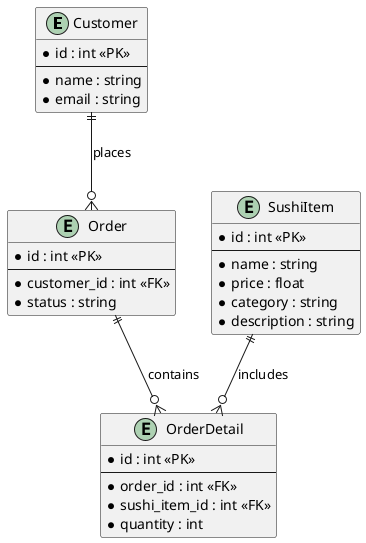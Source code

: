 @startuml ERD

entity "Customer" {
  * id : int <<PK>>
  --
  * name : string
  * email : string
}

entity "SushiItem" {
  * id : int <<PK>>
  --
  * name : string
  * price : float
  * category : string
  * description : string
}

entity "Order" {
  * id : int <<PK>>
  --
  * customer_id : int <<FK>>
  * status : string
}

entity "OrderDetail" {
  * id : int <<PK>>
  --
  * order_id : int <<FK>>
  * sushi_item_id : int <<FK>>
  * quantity : int
}

Customer ||--o{ Order : places
Order ||--o{ OrderDetail : contains
SushiItem ||--o{ OrderDetail : includes

@enduml
